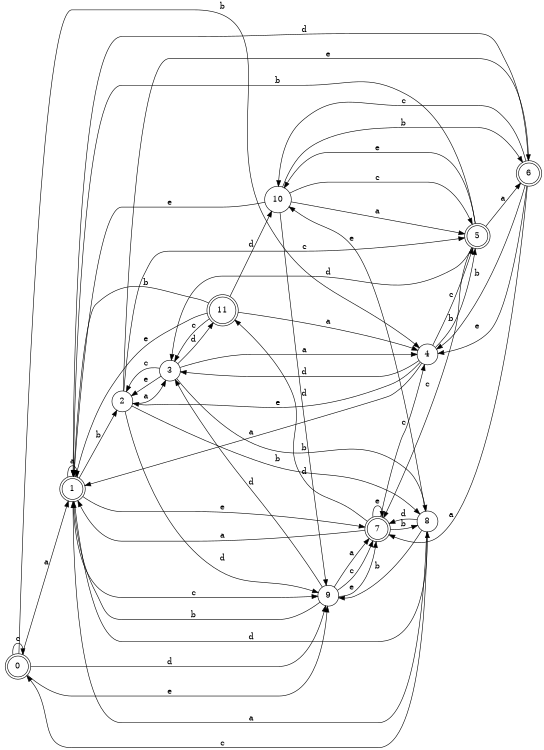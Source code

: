 digraph n10_6 {
__start0 [label="" shape="none"];

rankdir=LR;
size="8,5";

s0 [style="rounded,filled", color="black", fillcolor="white" shape="doublecircle", label="0"];
s1 [style="rounded,filled", color="black", fillcolor="white" shape="doublecircle", label="1"];
s2 [style="filled", color="black", fillcolor="white" shape="circle", label="2"];
s3 [style="filled", color="black", fillcolor="white" shape="circle", label="3"];
s4 [style="filled", color="black", fillcolor="white" shape="circle", label="4"];
s5 [style="rounded,filled", color="black", fillcolor="white" shape="doublecircle", label="5"];
s6 [style="rounded,filled", color="black", fillcolor="white" shape="doublecircle", label="6"];
s7 [style="rounded,filled", color="black", fillcolor="white" shape="doublecircle", label="7"];
s8 [style="filled", color="black", fillcolor="white" shape="circle", label="8"];
s9 [style="filled", color="black", fillcolor="white" shape="circle", label="9"];
s10 [style="filled", color="black", fillcolor="white" shape="circle", label="10"];
s11 [style="rounded,filled", color="black", fillcolor="white" shape="doublecircle", label="11"];
s0 -> s1 [label="a"];
s0 -> s4 [label="b"];
s0 -> s0 [label="c"];
s0 -> s9 [label="d"];
s0 -> s9 [label="e"];
s1 -> s1 [label="a"];
s1 -> s2 [label="b"];
s1 -> s9 [label="c"];
s1 -> s8 [label="d"];
s1 -> s7 [label="e"];
s2 -> s3 [label="a"];
s2 -> s8 [label="b"];
s2 -> s5 [label="c"];
s2 -> s9 [label="d"];
s2 -> s6 [label="e"];
s3 -> s4 [label="a"];
s3 -> s8 [label="b"];
s3 -> s2 [label="c"];
s3 -> s11 [label="d"];
s3 -> s2 [label="e"];
s4 -> s1 [label="a"];
s4 -> s5 [label="b"];
s4 -> s5 [label="c"];
s4 -> s3 [label="d"];
s4 -> s2 [label="e"];
s5 -> s6 [label="a"];
s5 -> s1 [label="b"];
s5 -> s7 [label="c"];
s5 -> s3 [label="d"];
s5 -> s10 [label="e"];
s6 -> s7 [label="a"];
s6 -> s4 [label="b"];
s6 -> s10 [label="c"];
s6 -> s1 [label="d"];
s6 -> s4 [label="e"];
s7 -> s1 [label="a"];
s7 -> s8 [label="b"];
s7 -> s4 [label="c"];
s7 -> s11 [label="d"];
s7 -> s7 [label="e"];
s8 -> s1 [label="a"];
s8 -> s9 [label="b"];
s8 -> s0 [label="c"];
s8 -> s7 [label="d"];
s8 -> s10 [label="e"];
s9 -> s7 [label="a"];
s9 -> s1 [label="b"];
s9 -> s7 [label="c"];
s9 -> s3 [label="d"];
s9 -> s7 [label="e"];
s10 -> s5 [label="a"];
s10 -> s6 [label="b"];
s10 -> s5 [label="c"];
s10 -> s9 [label="d"];
s10 -> s1 [label="e"];
s11 -> s4 [label="a"];
s11 -> s1 [label="b"];
s11 -> s3 [label="c"];
s11 -> s10 [label="d"];
s11 -> s1 [label="e"];

}